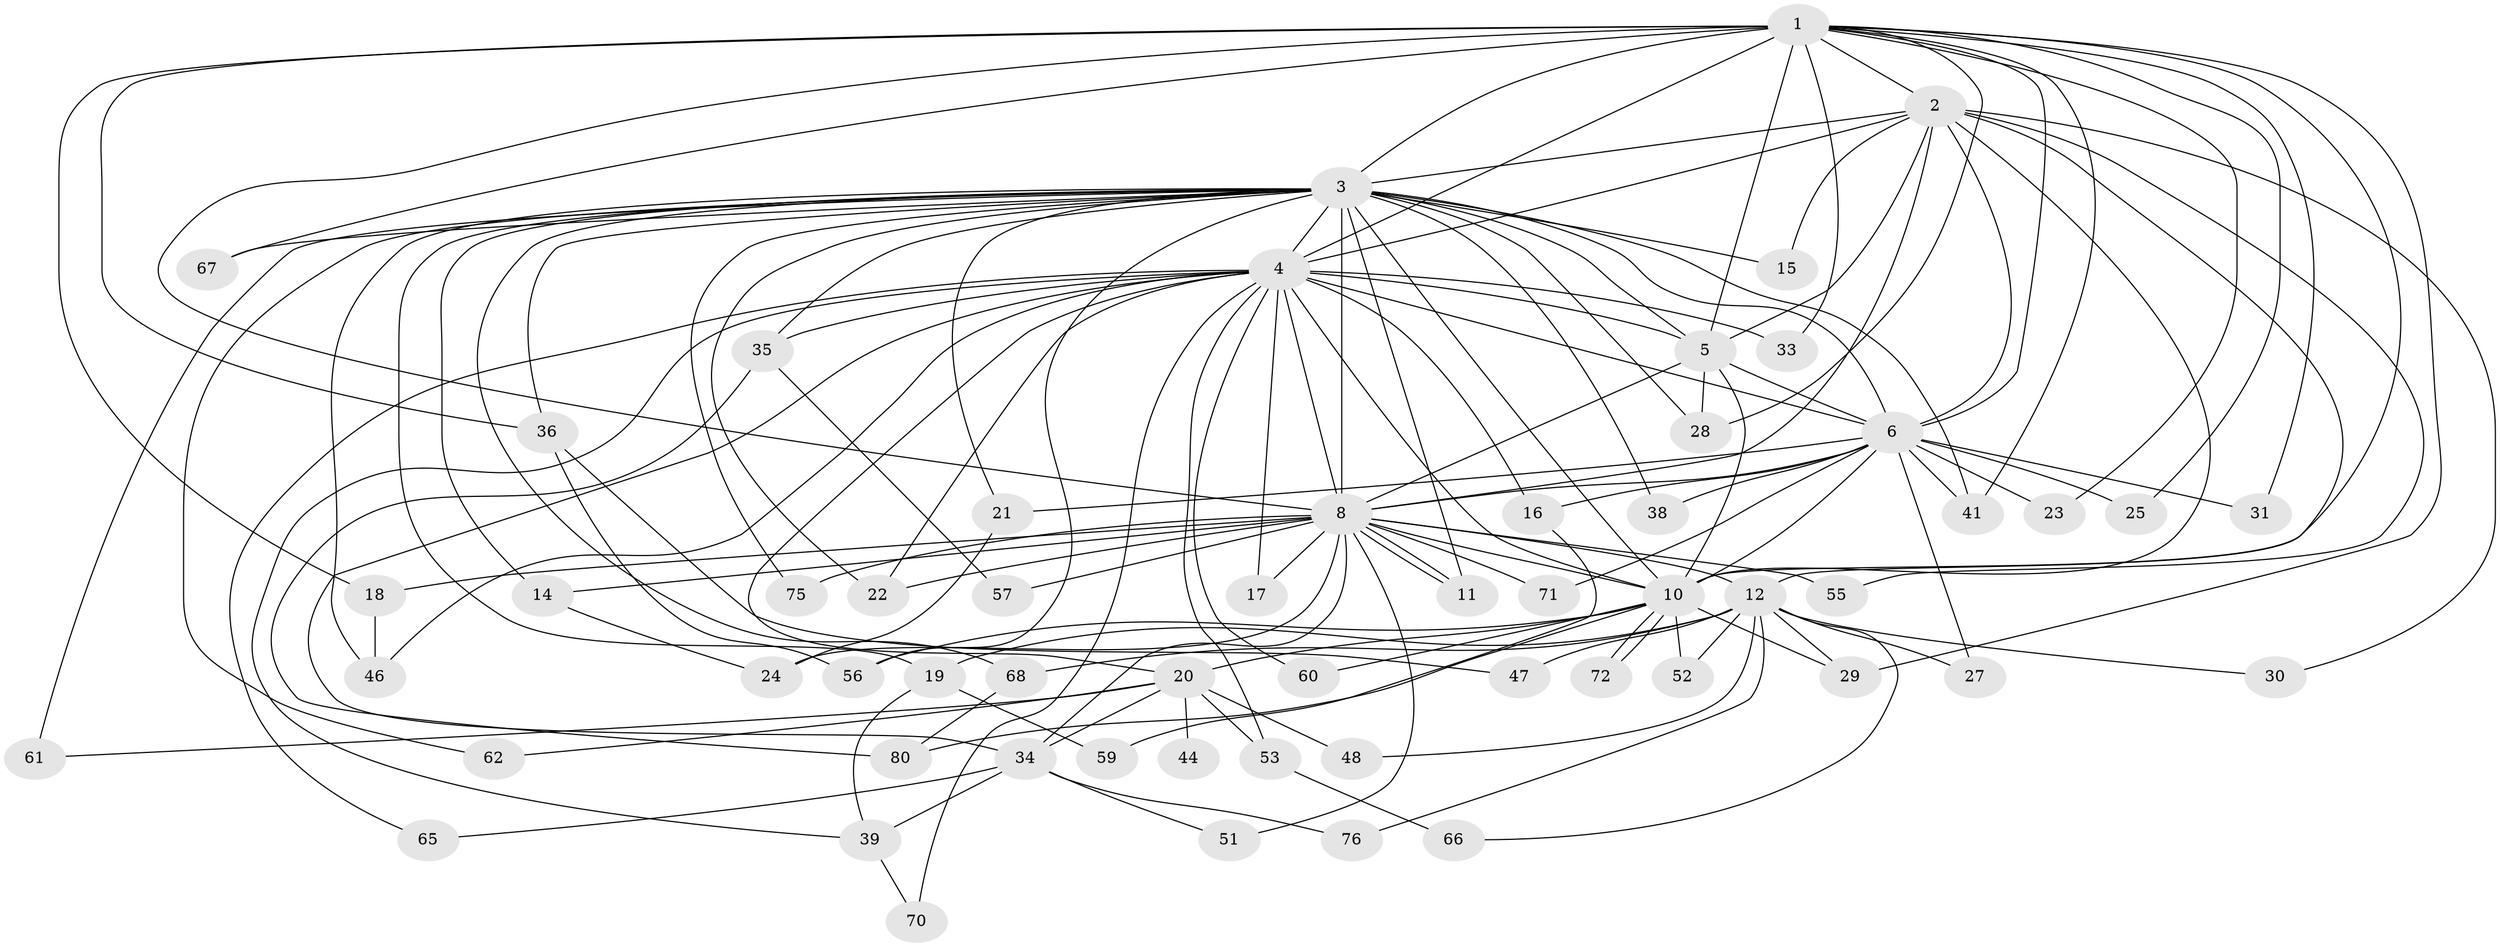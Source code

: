 // Generated by graph-tools (version 1.1) at 2025/51/02/27/25 19:51:46]
// undirected, 58 vertices, 138 edges
graph export_dot {
graph [start="1"]
  node [color=gray90,style=filled];
  1 [super="+63"];
  2 [super="+69"];
  3 [super="+9"];
  4 [super="+7"];
  5;
  6 [super="+54"];
  8 [super="+37"];
  10 [super="+32"];
  11 [super="+13"];
  12 [super="+42"];
  14;
  15;
  16;
  17;
  18;
  19;
  20 [super="+26"];
  21;
  22 [super="+64"];
  23;
  24 [super="+43"];
  25;
  27;
  28 [super="+50"];
  29 [super="+45"];
  30;
  31 [super="+77"];
  33;
  34 [super="+40"];
  35 [super="+81"];
  36;
  38;
  39 [super="+73"];
  41 [super="+49"];
  44;
  46 [super="+58"];
  47;
  48;
  51;
  52;
  53;
  55 [super="+78"];
  56 [super="+74"];
  57;
  59;
  60;
  61;
  62;
  65;
  66;
  67;
  68;
  70;
  71;
  72;
  75 [super="+79"];
  76;
  80;
  1 -- 2;
  1 -- 3 [weight=2];
  1 -- 4 [weight=2];
  1 -- 5;
  1 -- 6;
  1 -- 8 [weight=2];
  1 -- 10;
  1 -- 18;
  1 -- 23;
  1 -- 25;
  1 -- 29;
  1 -- 31;
  1 -- 33;
  1 -- 36;
  1 -- 41;
  1 -- 67;
  1 -- 28;
  2 -- 3 [weight=3];
  2 -- 4 [weight=2];
  2 -- 5;
  2 -- 6;
  2 -- 8;
  2 -- 10;
  2 -- 12;
  2 -- 15;
  2 -- 30;
  2 -- 55;
  3 -- 4 [weight=4];
  3 -- 5 [weight=2];
  3 -- 6 [weight=2];
  3 -- 8 [weight=2];
  3 -- 10 [weight=3];
  3 -- 15;
  3 -- 19;
  3 -- 21;
  3 -- 22;
  3 -- 28;
  3 -- 35;
  3 -- 36;
  3 -- 38;
  3 -- 67;
  3 -- 68;
  3 -- 75;
  3 -- 41;
  3 -- 14;
  3 -- 61;
  3 -- 62;
  3 -- 46;
  3 -- 56;
  3 -- 11;
  4 -- 5 [weight=2];
  4 -- 6 [weight=2];
  4 -- 8 [weight=2];
  4 -- 10 [weight=2];
  4 -- 16;
  4 -- 35;
  4 -- 39;
  4 -- 53;
  4 -- 65;
  4 -- 70;
  4 -- 17;
  4 -- 20;
  4 -- 22;
  4 -- 33;
  4 -- 34;
  4 -- 46;
  4 -- 60;
  5 -- 6;
  5 -- 8;
  5 -- 10;
  5 -- 28;
  6 -- 8;
  6 -- 10;
  6 -- 16;
  6 -- 21;
  6 -- 23;
  6 -- 25;
  6 -- 27;
  6 -- 31 [weight=2];
  6 -- 38;
  6 -- 71;
  6 -- 41;
  8 -- 10;
  8 -- 11;
  8 -- 11;
  8 -- 12 [weight=2];
  8 -- 14;
  8 -- 17;
  8 -- 18;
  8 -- 24;
  8 -- 55 [weight=2];
  8 -- 57;
  8 -- 71;
  8 -- 75 [weight=2];
  8 -- 34;
  8 -- 51;
  8 -- 22;
  10 -- 20 [weight=2];
  10 -- 52;
  10 -- 56;
  10 -- 60;
  10 -- 72;
  10 -- 72;
  10 -- 80;
  10 -- 29;
  12 -- 19;
  12 -- 27;
  12 -- 29;
  12 -- 30;
  12 -- 47;
  12 -- 52;
  12 -- 66;
  12 -- 76;
  12 -- 48;
  12 -- 68;
  14 -- 24;
  16 -- 59;
  18 -- 46;
  19 -- 39;
  19 -- 59;
  20 -- 44 [weight=2];
  20 -- 62;
  20 -- 48;
  20 -- 34;
  20 -- 53;
  20 -- 61;
  21 -- 24;
  34 -- 51;
  34 -- 65;
  34 -- 76;
  34 -- 39;
  35 -- 57;
  35 -- 80;
  36 -- 47;
  36 -- 56;
  39 -- 70;
  53 -- 66;
  68 -- 80;
}
